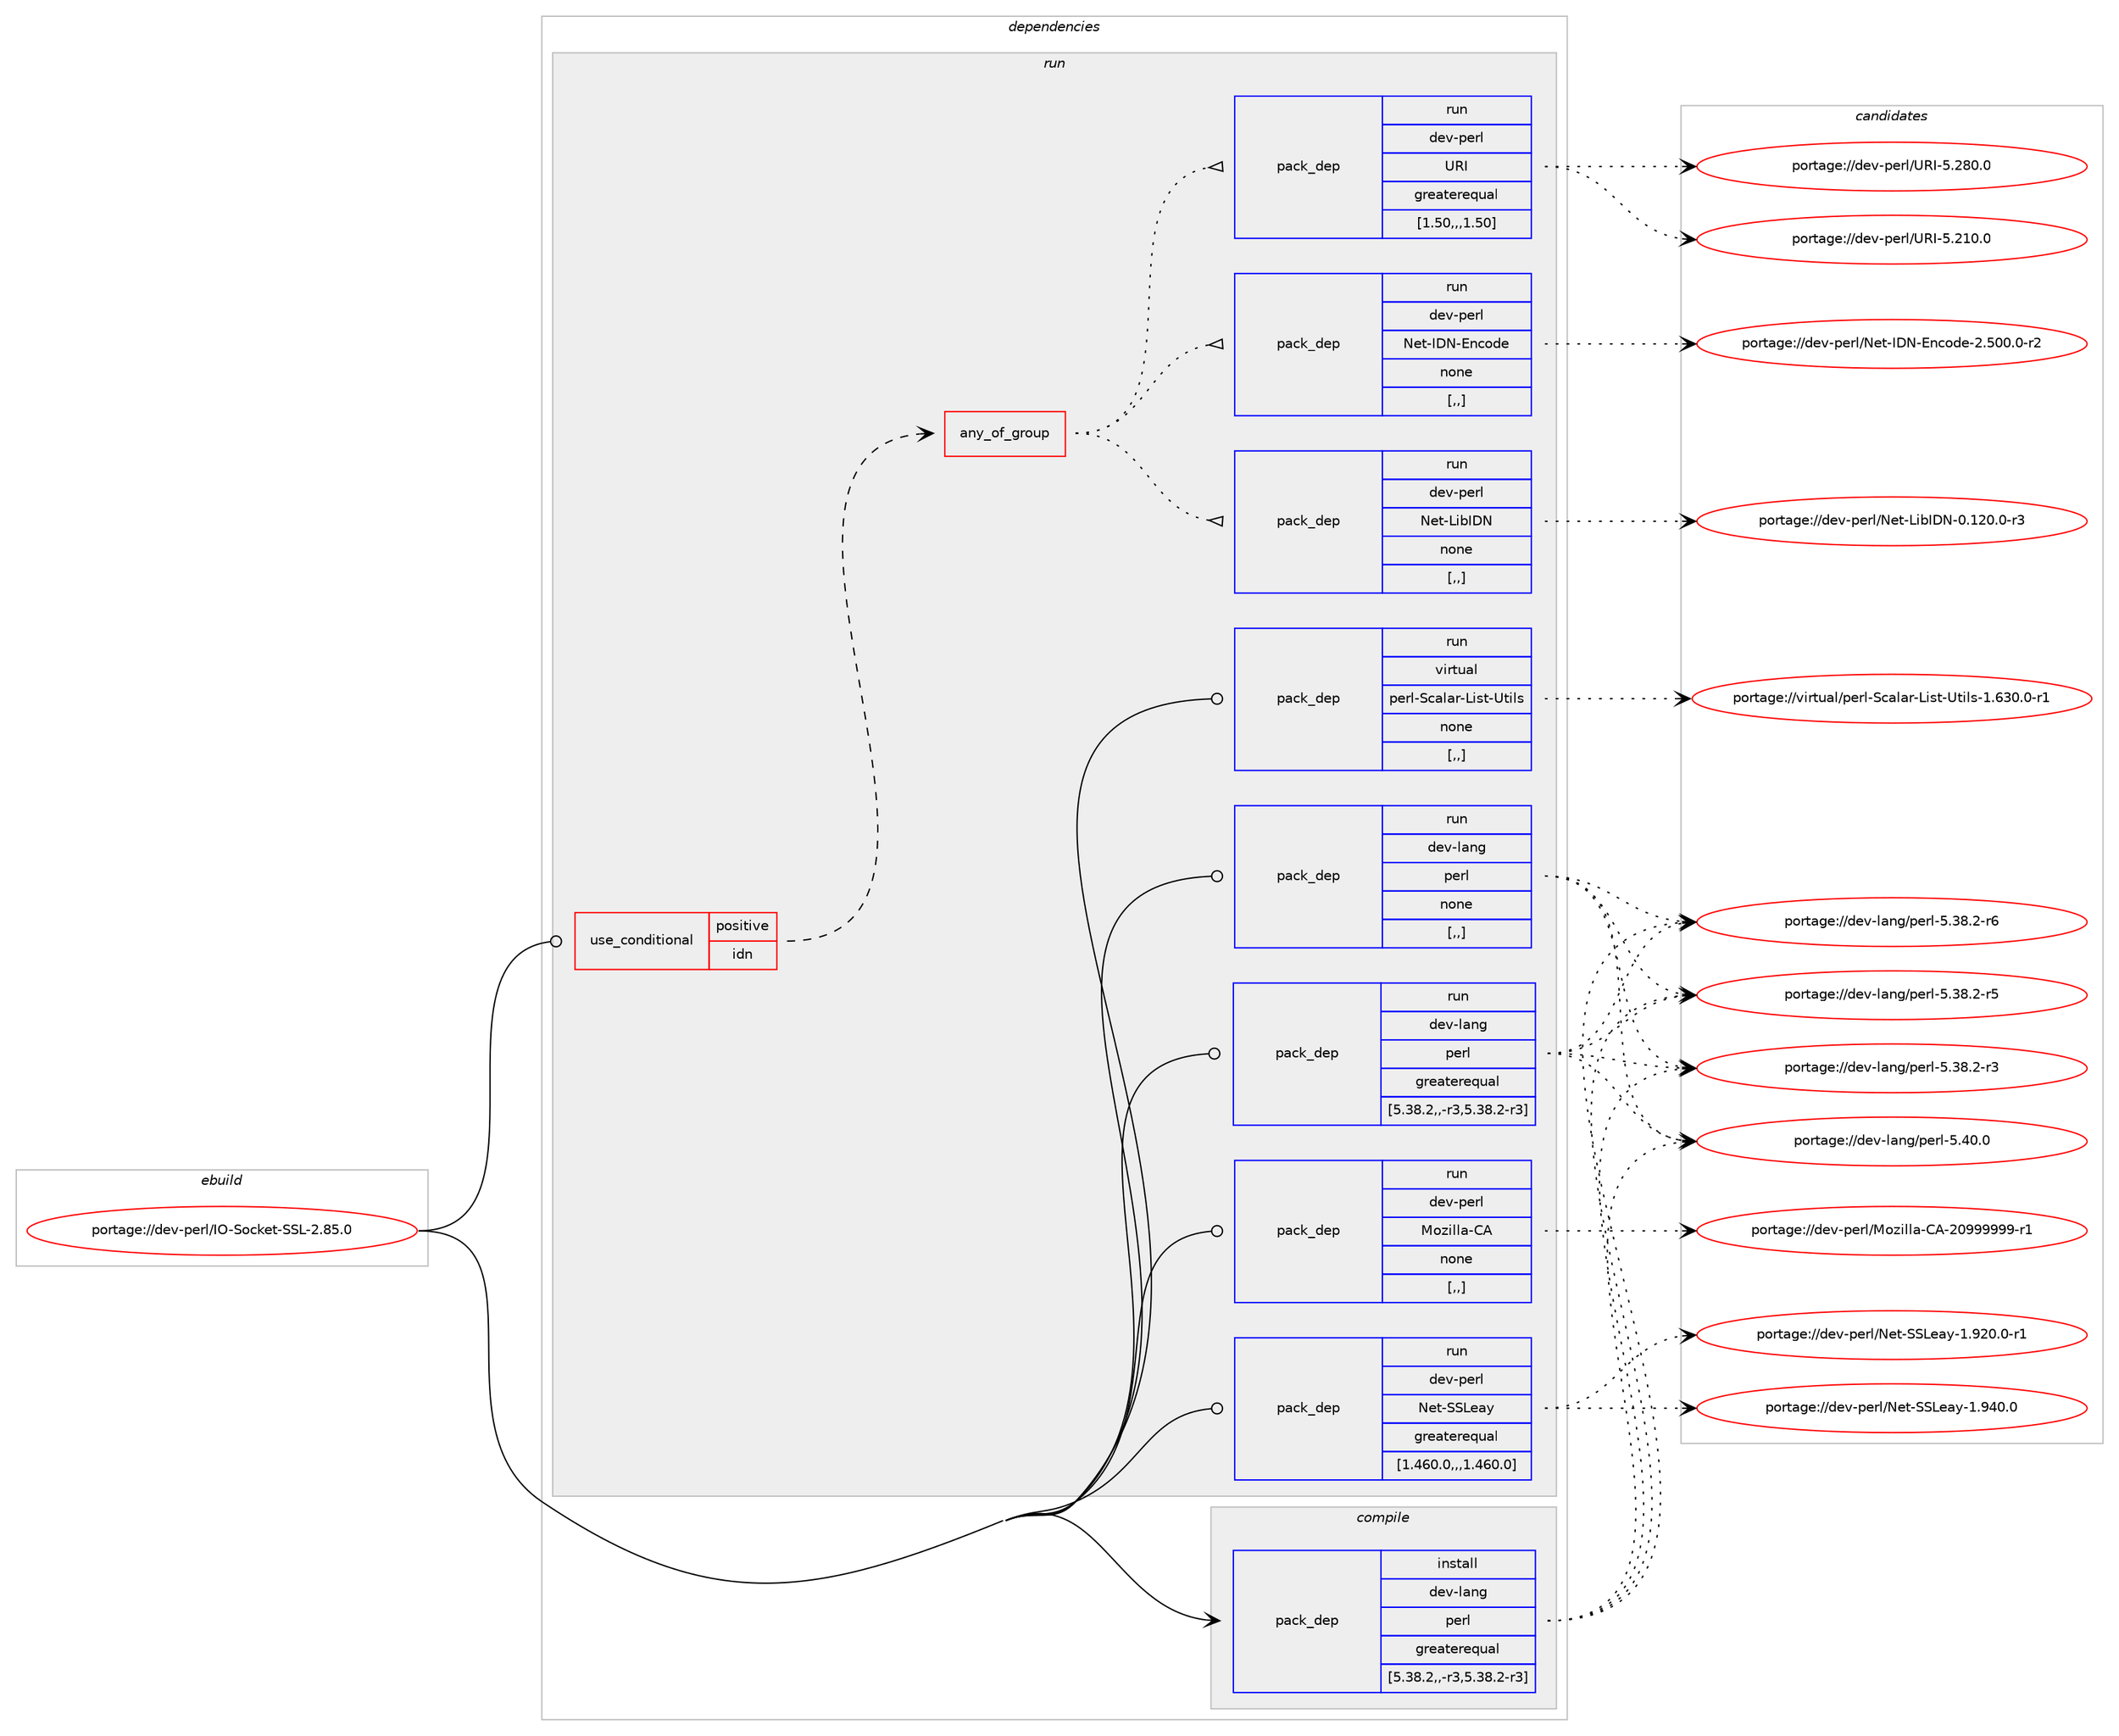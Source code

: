 digraph prolog {

# *************
# Graph options
# *************

newrank=true;
concentrate=true;
compound=true;
graph [rankdir=LR,fontname=Helvetica,fontsize=10,ranksep=1.5];#, ranksep=2.5, nodesep=0.2];
edge  [arrowhead=vee];
node  [fontname=Helvetica,fontsize=10];

# **********
# The ebuild
# **********

subgraph cluster_leftcol {
color=gray;
label=<<i>ebuild</i>>;
id [label="portage://dev-perl/IO-Socket-SSL-2.85.0", color=red, width=4, href="../dev-perl/IO-Socket-SSL-2.85.0.svg"];
}

# ****************
# The dependencies
# ****************

subgraph cluster_midcol {
color=gray;
label=<<i>dependencies</i>>;
subgraph cluster_compile {
fillcolor="#eeeeee";
style=filled;
label=<<i>compile</i>>;
subgraph pack461092 {
dependency626033 [label=<<TABLE BORDER="0" CELLBORDER="1" CELLSPACING="0" CELLPADDING="4" WIDTH="220"><TR><TD ROWSPAN="6" CELLPADDING="30">pack_dep</TD></TR><TR><TD WIDTH="110">install</TD></TR><TR><TD>dev-lang</TD></TR><TR><TD>perl</TD></TR><TR><TD>greaterequal</TD></TR><TR><TD>[5.38.2,,-r3,5.38.2-r3]</TD></TR></TABLE>>, shape=none, color=blue];
}
id:e -> dependency626033:w [weight=20,style="solid",arrowhead="vee"];
}
subgraph cluster_compileandrun {
fillcolor="#eeeeee";
style=filled;
label=<<i>compile and run</i>>;
}
subgraph cluster_run {
fillcolor="#eeeeee";
style=filled;
label=<<i>run</i>>;
subgraph cond160161 {
dependency626034 [label=<<TABLE BORDER="0" CELLBORDER="1" CELLSPACING="0" CELLPADDING="4"><TR><TD ROWSPAN="3" CELLPADDING="10">use_conditional</TD></TR><TR><TD>positive</TD></TR><TR><TD>idn</TD></TR></TABLE>>, shape=none, color=red];
subgraph any4399 {
dependency626035 [label=<<TABLE BORDER="0" CELLBORDER="1" CELLSPACING="0" CELLPADDING="4"><TR><TD CELLPADDING="10">any_of_group</TD></TR></TABLE>>, shape=none, color=red];subgraph pack461093 {
dependency626036 [label=<<TABLE BORDER="0" CELLBORDER="1" CELLSPACING="0" CELLPADDING="4" WIDTH="220"><TR><TD ROWSPAN="6" CELLPADDING="30">pack_dep</TD></TR><TR><TD WIDTH="110">run</TD></TR><TR><TD>dev-perl</TD></TR><TR><TD>URI</TD></TR><TR><TD>greaterequal</TD></TR><TR><TD>[1.50,,,1.50]</TD></TR></TABLE>>, shape=none, color=blue];
}
dependency626035:e -> dependency626036:w [weight=20,style="dotted",arrowhead="oinv"];
subgraph pack461094 {
dependency626037 [label=<<TABLE BORDER="0" CELLBORDER="1" CELLSPACING="0" CELLPADDING="4" WIDTH="220"><TR><TD ROWSPAN="6" CELLPADDING="30">pack_dep</TD></TR><TR><TD WIDTH="110">run</TD></TR><TR><TD>dev-perl</TD></TR><TR><TD>Net-LibIDN</TD></TR><TR><TD>none</TD></TR><TR><TD>[,,]</TD></TR></TABLE>>, shape=none, color=blue];
}
dependency626035:e -> dependency626037:w [weight=20,style="dotted",arrowhead="oinv"];
subgraph pack461095 {
dependency626038 [label=<<TABLE BORDER="0" CELLBORDER="1" CELLSPACING="0" CELLPADDING="4" WIDTH="220"><TR><TD ROWSPAN="6" CELLPADDING="30">pack_dep</TD></TR><TR><TD WIDTH="110">run</TD></TR><TR><TD>dev-perl</TD></TR><TR><TD>Net-IDN-Encode</TD></TR><TR><TD>none</TD></TR><TR><TD>[,,]</TD></TR></TABLE>>, shape=none, color=blue];
}
dependency626035:e -> dependency626038:w [weight=20,style="dotted",arrowhead="oinv"];
}
dependency626034:e -> dependency626035:w [weight=20,style="dashed",arrowhead="vee"];
}
id:e -> dependency626034:w [weight=20,style="solid",arrowhead="odot"];
subgraph pack461096 {
dependency626039 [label=<<TABLE BORDER="0" CELLBORDER="1" CELLSPACING="0" CELLPADDING="4" WIDTH="220"><TR><TD ROWSPAN="6" CELLPADDING="30">pack_dep</TD></TR><TR><TD WIDTH="110">run</TD></TR><TR><TD>dev-lang</TD></TR><TR><TD>perl</TD></TR><TR><TD>greaterequal</TD></TR><TR><TD>[5.38.2,,-r3,5.38.2-r3]</TD></TR></TABLE>>, shape=none, color=blue];
}
id:e -> dependency626039:w [weight=20,style="solid",arrowhead="odot"];
subgraph pack461097 {
dependency626040 [label=<<TABLE BORDER="0" CELLBORDER="1" CELLSPACING="0" CELLPADDING="4" WIDTH="220"><TR><TD ROWSPAN="6" CELLPADDING="30">pack_dep</TD></TR><TR><TD WIDTH="110">run</TD></TR><TR><TD>dev-lang</TD></TR><TR><TD>perl</TD></TR><TR><TD>none</TD></TR><TR><TD>[,,]</TD></TR></TABLE>>, shape=none, color=blue];
}
id:e -> dependency626040:w [weight=20,style="solid",arrowhead="odot"];
subgraph pack461098 {
dependency626041 [label=<<TABLE BORDER="0" CELLBORDER="1" CELLSPACING="0" CELLPADDING="4" WIDTH="220"><TR><TD ROWSPAN="6" CELLPADDING="30">pack_dep</TD></TR><TR><TD WIDTH="110">run</TD></TR><TR><TD>dev-perl</TD></TR><TR><TD>Mozilla-CA</TD></TR><TR><TD>none</TD></TR><TR><TD>[,,]</TD></TR></TABLE>>, shape=none, color=blue];
}
id:e -> dependency626041:w [weight=20,style="solid",arrowhead="odot"];
subgraph pack461099 {
dependency626042 [label=<<TABLE BORDER="0" CELLBORDER="1" CELLSPACING="0" CELLPADDING="4" WIDTH="220"><TR><TD ROWSPAN="6" CELLPADDING="30">pack_dep</TD></TR><TR><TD WIDTH="110">run</TD></TR><TR><TD>dev-perl</TD></TR><TR><TD>Net-SSLeay</TD></TR><TR><TD>greaterequal</TD></TR><TR><TD>[1.460.0,,,1.460.0]</TD></TR></TABLE>>, shape=none, color=blue];
}
id:e -> dependency626042:w [weight=20,style="solid",arrowhead="odot"];
subgraph pack461100 {
dependency626043 [label=<<TABLE BORDER="0" CELLBORDER="1" CELLSPACING="0" CELLPADDING="4" WIDTH="220"><TR><TD ROWSPAN="6" CELLPADDING="30">pack_dep</TD></TR><TR><TD WIDTH="110">run</TD></TR><TR><TD>virtual</TD></TR><TR><TD>perl-Scalar-List-Utils</TD></TR><TR><TD>none</TD></TR><TR><TD>[,,]</TD></TR></TABLE>>, shape=none, color=blue];
}
id:e -> dependency626043:w [weight=20,style="solid",arrowhead="odot"];
}
}

# **************
# The candidates
# **************

subgraph cluster_choices {
rank=same;
color=gray;
label=<<i>candidates</i>>;

subgraph choice461092 {
color=black;
nodesep=1;
choice10010111845108971101034711210111410845534652484648 [label="portage://dev-lang/perl-5.40.0", color=red, width=4,href="../dev-lang/perl-5.40.0.svg"];
choice100101118451089711010347112101114108455346515646504511454 [label="portage://dev-lang/perl-5.38.2-r6", color=red, width=4,href="../dev-lang/perl-5.38.2-r6.svg"];
choice100101118451089711010347112101114108455346515646504511453 [label="portage://dev-lang/perl-5.38.2-r5", color=red, width=4,href="../dev-lang/perl-5.38.2-r5.svg"];
choice100101118451089711010347112101114108455346515646504511451 [label="portage://dev-lang/perl-5.38.2-r3", color=red, width=4,href="../dev-lang/perl-5.38.2-r3.svg"];
dependency626033:e -> choice10010111845108971101034711210111410845534652484648:w [style=dotted,weight="100"];
dependency626033:e -> choice100101118451089711010347112101114108455346515646504511454:w [style=dotted,weight="100"];
dependency626033:e -> choice100101118451089711010347112101114108455346515646504511453:w [style=dotted,weight="100"];
dependency626033:e -> choice100101118451089711010347112101114108455346515646504511451:w [style=dotted,weight="100"];
}
subgraph choice461093 {
color=black;
nodesep=1;
choice10010111845112101114108478582734553465056484648 [label="portage://dev-perl/URI-5.280.0", color=red, width=4,href="../dev-perl/URI-5.280.0.svg"];
choice10010111845112101114108478582734553465049484648 [label="portage://dev-perl/URI-5.210.0", color=red, width=4,href="../dev-perl/URI-5.210.0.svg"];
dependency626036:e -> choice10010111845112101114108478582734553465056484648:w [style=dotted,weight="100"];
dependency626036:e -> choice10010111845112101114108478582734553465049484648:w [style=dotted,weight="100"];
}
subgraph choice461094 {
color=black;
nodesep=1;
choice10010111845112101114108477810111645761059873687845484649504846484511451 [label="portage://dev-perl/Net-LibIDN-0.120.0-r3", color=red, width=4,href="../dev-perl/Net-LibIDN-0.120.0-r3.svg"];
dependency626037:e -> choice10010111845112101114108477810111645761059873687845484649504846484511451:w [style=dotted,weight="100"];
}
subgraph choice461095 {
color=black;
nodesep=1;
choice1001011184511210111410847781011164573687845691109911110010145504653484846484511450 [label="portage://dev-perl/Net-IDN-Encode-2.500.0-r2", color=red, width=4,href="../dev-perl/Net-IDN-Encode-2.500.0-r2.svg"];
dependency626038:e -> choice1001011184511210111410847781011164573687845691109911110010145504653484846484511450:w [style=dotted,weight="100"];
}
subgraph choice461096 {
color=black;
nodesep=1;
choice10010111845108971101034711210111410845534652484648 [label="portage://dev-lang/perl-5.40.0", color=red, width=4,href="../dev-lang/perl-5.40.0.svg"];
choice100101118451089711010347112101114108455346515646504511454 [label="portage://dev-lang/perl-5.38.2-r6", color=red, width=4,href="../dev-lang/perl-5.38.2-r6.svg"];
choice100101118451089711010347112101114108455346515646504511453 [label="portage://dev-lang/perl-5.38.2-r5", color=red, width=4,href="../dev-lang/perl-5.38.2-r5.svg"];
choice100101118451089711010347112101114108455346515646504511451 [label="portage://dev-lang/perl-5.38.2-r3", color=red, width=4,href="../dev-lang/perl-5.38.2-r3.svg"];
dependency626039:e -> choice10010111845108971101034711210111410845534652484648:w [style=dotted,weight="100"];
dependency626039:e -> choice100101118451089711010347112101114108455346515646504511454:w [style=dotted,weight="100"];
dependency626039:e -> choice100101118451089711010347112101114108455346515646504511453:w [style=dotted,weight="100"];
dependency626039:e -> choice100101118451089711010347112101114108455346515646504511451:w [style=dotted,weight="100"];
}
subgraph choice461097 {
color=black;
nodesep=1;
choice10010111845108971101034711210111410845534652484648 [label="portage://dev-lang/perl-5.40.0", color=red, width=4,href="../dev-lang/perl-5.40.0.svg"];
choice100101118451089711010347112101114108455346515646504511454 [label="portage://dev-lang/perl-5.38.2-r6", color=red, width=4,href="../dev-lang/perl-5.38.2-r6.svg"];
choice100101118451089711010347112101114108455346515646504511453 [label="portage://dev-lang/perl-5.38.2-r5", color=red, width=4,href="../dev-lang/perl-5.38.2-r5.svg"];
choice100101118451089711010347112101114108455346515646504511451 [label="portage://dev-lang/perl-5.38.2-r3", color=red, width=4,href="../dev-lang/perl-5.38.2-r3.svg"];
dependency626040:e -> choice10010111845108971101034711210111410845534652484648:w [style=dotted,weight="100"];
dependency626040:e -> choice100101118451089711010347112101114108455346515646504511454:w [style=dotted,weight="100"];
dependency626040:e -> choice100101118451089711010347112101114108455346515646504511453:w [style=dotted,weight="100"];
dependency626040:e -> choice100101118451089711010347112101114108455346515646504511451:w [style=dotted,weight="100"];
}
subgraph choice461098 {
color=black;
nodesep=1;
choice100101118451121011141084777111122105108108974567654550485757575757574511449 [label="portage://dev-perl/Mozilla-CA-20999999-r1", color=red, width=4,href="../dev-perl/Mozilla-CA-20999999-r1.svg"];
dependency626041:e -> choice100101118451121011141084777111122105108108974567654550485757575757574511449:w [style=dotted,weight="100"];
}
subgraph choice461099 {
color=black;
nodesep=1;
choice10010111845112101114108477810111645838376101971214549465752484648 [label="portage://dev-perl/Net-SSLeay-1.940.0", color=red, width=4,href="../dev-perl/Net-SSLeay-1.940.0.svg"];
choice100101118451121011141084778101116458383761019712145494657504846484511449 [label="portage://dev-perl/Net-SSLeay-1.920.0-r1", color=red, width=4,href="../dev-perl/Net-SSLeay-1.920.0-r1.svg"];
dependency626042:e -> choice10010111845112101114108477810111645838376101971214549465752484648:w [style=dotted,weight="100"];
dependency626042:e -> choice100101118451121011141084778101116458383761019712145494657504846484511449:w [style=dotted,weight="100"];
}
subgraph choice461100 {
color=black;
nodesep=1;
choice118105114116117971084711210111410845839997108971144576105115116458511610510811545494654514846484511449 [label="portage://virtual/perl-Scalar-List-Utils-1.630.0-r1", color=red, width=4,href="../virtual/perl-Scalar-List-Utils-1.630.0-r1.svg"];
dependency626043:e -> choice118105114116117971084711210111410845839997108971144576105115116458511610510811545494654514846484511449:w [style=dotted,weight="100"];
}
}

}
